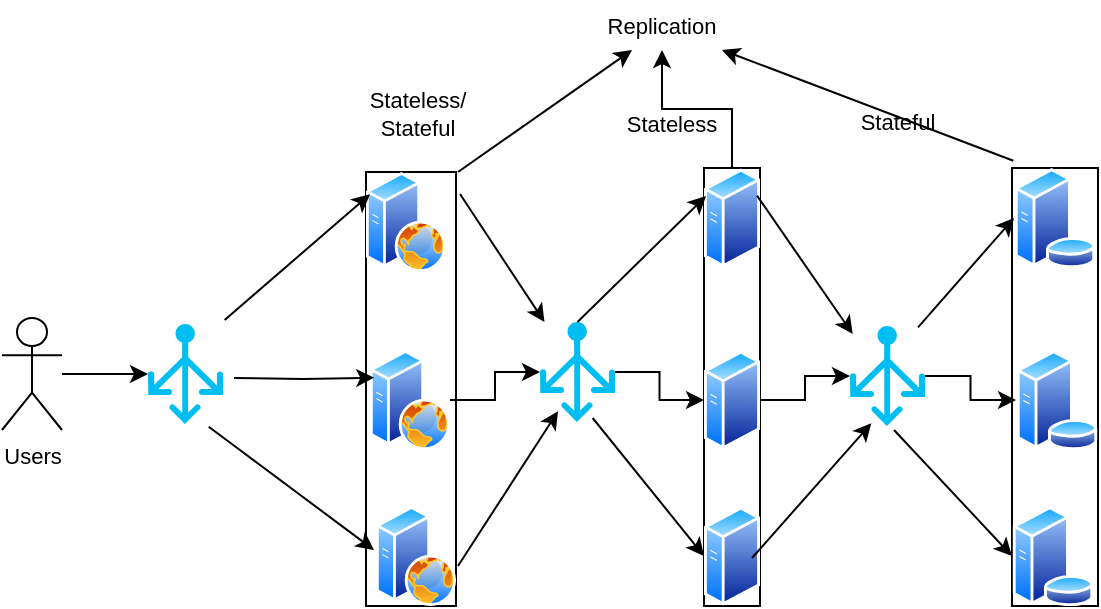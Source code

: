 <mxfile version="22.1.7" type="github">
  <diagram name="Page-1" id="4nkYNXuBp-3ZMg_789rJ">
    <mxGraphModel dx="794" dy="456" grid="1" gridSize="10" guides="1" tooltips="1" connect="1" arrows="1" fold="1" page="1" pageScale="1" pageWidth="850" pageHeight="1100" math="0" shadow="0">
      <root>
        <mxCell id="0" />
        <mxCell id="1" parent="0" />
        <mxCell id="ja2-nCNvYFSaKXGEcLIV-33" value="" style="group;strokeColor=default;" vertex="1" connectable="0" parent="1">
          <mxGeometry x="256" y="121" width="45" height="217" as="geometry" />
        </mxCell>
        <mxCell id="ja2-nCNvYFSaKXGEcLIV-3" value="" style="image;aspect=fixed;perimeter=ellipsePerimeter;html=1;align=center;shadow=0;dashed=0;spacingTop=3;image=img/lib/active_directory/web_server.svg;strokeColor=default;" vertex="1" parent="ja2-nCNvYFSaKXGEcLIV-33">
          <mxGeometry x="2" y="89" width="40" height="50" as="geometry" />
        </mxCell>
        <mxCell id="ja2-nCNvYFSaKXGEcLIV-4" value="" style="image;aspect=fixed;perimeter=ellipsePerimeter;html=1;align=center;shadow=0;dashed=0;spacingTop=3;image=img/lib/active_directory/web_server.svg;strokeColor=default;" vertex="1" parent="ja2-nCNvYFSaKXGEcLIV-33">
          <mxGeometry width="40" height="50" as="geometry" />
        </mxCell>
        <mxCell id="ja2-nCNvYFSaKXGEcLIV-5" value="" style="image;aspect=fixed;perimeter=ellipsePerimeter;html=1;align=center;shadow=0;dashed=0;spacingTop=3;image=img/lib/active_directory/web_server.svg;strokeColor=default;" vertex="1" parent="ja2-nCNvYFSaKXGEcLIV-33">
          <mxGeometry x="5" y="167" width="40" height="50" as="geometry" />
        </mxCell>
        <mxCell id="ja2-nCNvYFSaKXGEcLIV-34" value="" style="group;strokeColor=default;" vertex="1" connectable="0" parent="1">
          <mxGeometry x="425" y="119" width="28" height="219" as="geometry" />
        </mxCell>
        <mxCell id="ja2-nCNvYFSaKXGEcLIV-6" value="" style="image;aspect=fixed;perimeter=ellipsePerimeter;html=1;align=center;shadow=0;dashed=0;spacingTop=3;image=img/lib/active_directory/generic_server.svg;" vertex="1" parent="ja2-nCNvYFSaKXGEcLIV-34">
          <mxGeometry y="91" width="28.0" height="50" as="geometry" />
        </mxCell>
        <mxCell id="ja2-nCNvYFSaKXGEcLIV-7" value="" style="image;aspect=fixed;perimeter=ellipsePerimeter;html=1;align=center;shadow=0;dashed=0;spacingTop=3;image=img/lib/active_directory/generic_server.svg;" vertex="1" parent="ja2-nCNvYFSaKXGEcLIV-34">
          <mxGeometry y="169" width="28.0" height="50" as="geometry" />
        </mxCell>
        <mxCell id="ja2-nCNvYFSaKXGEcLIV-8" value="" style="image;aspect=fixed;perimeter=ellipsePerimeter;html=1;align=center;shadow=0;dashed=0;spacingTop=3;image=img/lib/active_directory/generic_server.svg;" vertex="1" parent="ja2-nCNvYFSaKXGEcLIV-34">
          <mxGeometry width="28.0" height="50" as="geometry" />
        </mxCell>
        <mxCell id="ja2-nCNvYFSaKXGEcLIV-35" value="" style="group;strokeColor=default;" vertex="1" connectable="0" parent="1">
          <mxGeometry x="579" y="119" width="43" height="219" as="geometry" />
        </mxCell>
        <mxCell id="ja2-nCNvYFSaKXGEcLIV-9" value="" style="image;aspect=fixed;perimeter=ellipsePerimeter;html=1;align=center;shadow=0;dashed=0;spacingTop=3;image=img/lib/active_directory/database_server.svg;" vertex="1" parent="ja2-nCNvYFSaKXGEcLIV-35">
          <mxGeometry x="2" y="91" width="41" height="50" as="geometry" />
        </mxCell>
        <mxCell id="ja2-nCNvYFSaKXGEcLIV-10" value="" style="image;aspect=fixed;perimeter=ellipsePerimeter;html=1;align=center;shadow=0;dashed=0;spacingTop=3;image=img/lib/active_directory/database_server.svg;" vertex="1" parent="ja2-nCNvYFSaKXGEcLIV-35">
          <mxGeometry x="1" width="41" height="50" as="geometry" />
        </mxCell>
        <mxCell id="ja2-nCNvYFSaKXGEcLIV-11" value="" style="image;aspect=fixed;perimeter=ellipsePerimeter;html=1;align=center;shadow=0;dashed=0;spacingTop=3;image=img/lib/active_directory/database_server.svg;" vertex="1" parent="ja2-nCNvYFSaKXGEcLIV-35">
          <mxGeometry y="169" width="41" height="50" as="geometry" />
        </mxCell>
        <mxCell id="ja2-nCNvYFSaKXGEcLIV-36" value="Replication" style="text;html=1;strokeColor=none;fillColor=none;align=center;verticalAlign=middle;whiteSpace=wrap;rounded=0;fontSize=11;fontFamily=Helvetica;fontColor=default;" vertex="1" parent="1">
          <mxGeometry x="374" y="35" width="60" height="25" as="geometry" />
        </mxCell>
        <mxCell id="ja2-nCNvYFSaKXGEcLIV-37" value="" style="endArrow=classic;html=1;rounded=0;labelBackgroundColor=default;strokeColor=default;align=center;verticalAlign=middle;fontFamily=Helvetica;fontSize=11;fontColor=default;shape=connector;entryX=0.25;entryY=1;entryDx=0;entryDy=0;" edge="1" parent="1" target="ja2-nCNvYFSaKXGEcLIV-36">
          <mxGeometry width="50" height="50" relative="1" as="geometry">
            <mxPoint x="302" y="121" as="sourcePoint" />
            <mxPoint x="375" y="52" as="targetPoint" />
          </mxGeometry>
        </mxCell>
        <mxCell id="ja2-nCNvYFSaKXGEcLIV-40" value="" style="edgeStyle=orthogonalEdgeStyle;shape=connector;rounded=0;orthogonalLoop=1;jettySize=auto;html=1;labelBackgroundColor=default;strokeColor=default;align=center;verticalAlign=middle;fontFamily=Helvetica;fontSize=11;fontColor=default;endArrow=classic;" edge="1" parent="1" source="ja2-nCNvYFSaKXGEcLIV-8" target="ja2-nCNvYFSaKXGEcLIV-36">
          <mxGeometry relative="1" as="geometry" />
        </mxCell>
        <mxCell id="ja2-nCNvYFSaKXGEcLIV-41" value="" style="endArrow=classic;html=1;rounded=0;labelBackgroundColor=default;strokeColor=default;align=center;verticalAlign=middle;fontFamily=Helvetica;fontSize=11;fontColor=default;shape=connector;exitX=-0.008;exitY=-0.073;exitDx=0;exitDy=0;exitPerimeter=0;entryX=1;entryY=1;entryDx=0;entryDy=0;" edge="1" parent="1" source="ja2-nCNvYFSaKXGEcLIV-10" target="ja2-nCNvYFSaKXGEcLIV-36">
          <mxGeometry width="50" height="50" relative="1" as="geometry">
            <mxPoint x="380" y="119" as="sourcePoint" />
            <mxPoint x="430" y="69" as="targetPoint" />
          </mxGeometry>
        </mxCell>
        <mxCell id="ja2-nCNvYFSaKXGEcLIV-42" value="Stateless/&lt;br&gt;Stateful" style="text;html=1;strokeColor=none;fillColor=none;align=center;verticalAlign=middle;whiteSpace=wrap;rounded=0;fontSize=11;fontFamily=Helvetica;fontColor=default;" vertex="1" parent="1">
          <mxGeometry x="252" y="77" width="60" height="30" as="geometry" />
        </mxCell>
        <mxCell id="ja2-nCNvYFSaKXGEcLIV-44" style="edgeStyle=orthogonalEdgeStyle;shape=connector;rounded=0;orthogonalLoop=1;jettySize=auto;html=1;entryX=0;entryY=0.25;entryDx=0;entryDy=0;labelBackgroundColor=default;strokeColor=default;align=center;verticalAlign=middle;fontFamily=Helvetica;fontSize=11;fontColor=default;endArrow=classic;" edge="1" parent="1" target="ja2-nCNvYFSaKXGEcLIV-3">
          <mxGeometry relative="1" as="geometry">
            <mxPoint x="190" y="224" as="sourcePoint" />
          </mxGeometry>
        </mxCell>
        <mxCell id="ja2-nCNvYFSaKXGEcLIV-51" value="" style="edgeStyle=orthogonalEdgeStyle;shape=connector;rounded=0;orthogonalLoop=1;jettySize=auto;html=1;labelBackgroundColor=default;strokeColor=default;align=center;verticalAlign=middle;fontFamily=Helvetica;fontSize=11;fontColor=default;endArrow=classic;" edge="1" parent="1" source="ja2-nCNvYFSaKXGEcLIV-43" target="ja2-nCNvYFSaKXGEcLIV-50">
          <mxGeometry relative="1" as="geometry" />
        </mxCell>
        <mxCell id="ja2-nCNvYFSaKXGEcLIV-43" value="Users" style="shape=umlActor;verticalLabelPosition=bottom;verticalAlign=top;html=1;outlineConnect=0;fontFamily=Helvetica;fontSize=11;fontColor=default;" vertex="1" parent="1">
          <mxGeometry x="74" y="194" width="30" height="56" as="geometry" />
        </mxCell>
        <mxCell id="ja2-nCNvYFSaKXGEcLIV-46" value="" style="endArrow=classic;html=1;rounded=0;labelBackgroundColor=default;strokeColor=default;align=center;verticalAlign=middle;fontFamily=Helvetica;fontSize=11;fontColor=default;shape=connector;entryX=0;entryY=0.25;entryDx=0;entryDy=0;exitX=1.022;exitY=-0.04;exitDx=0;exitDy=0;exitPerimeter=0;" edge="1" parent="1" source="ja2-nCNvYFSaKXGEcLIV-50">
          <mxGeometry width="50" height="50" relative="1" as="geometry">
            <mxPoint x="104" y="211.667" as="sourcePoint" />
            <mxPoint x="257.97" y="132.182" as="targetPoint" />
          </mxGeometry>
        </mxCell>
        <mxCell id="ja2-nCNvYFSaKXGEcLIV-47" value="" style="endArrow=classic;html=1;rounded=0;labelBackgroundColor=default;strokeColor=default;align=center;verticalAlign=middle;fontFamily=Helvetica;fontSize=11;fontColor=default;shape=connector;exitX=0.809;exitY=1.027;exitDx=0;exitDy=0;exitPerimeter=0;" edge="1" parent="1" source="ja2-nCNvYFSaKXGEcLIV-50">
          <mxGeometry width="50" height="50" relative="1" as="geometry">
            <mxPoint x="105" y="240" as="sourcePoint" />
            <mxPoint x="260" y="310" as="targetPoint" />
          </mxGeometry>
        </mxCell>
        <mxCell id="ja2-nCNvYFSaKXGEcLIV-48" value="Stateless" style="text;html=1;strokeColor=none;fillColor=none;align=center;verticalAlign=middle;whiteSpace=wrap;rounded=0;fontSize=11;fontFamily=Helvetica;fontColor=default;" vertex="1" parent="1">
          <mxGeometry x="379" y="82" width="60" height="30" as="geometry" />
        </mxCell>
        <mxCell id="ja2-nCNvYFSaKXGEcLIV-49" value="Stateful" style="text;html=1;strokeColor=none;fillColor=none;align=center;verticalAlign=middle;whiteSpace=wrap;rounded=0;fontSize=11;fontFamily=Helvetica;fontColor=default;" vertex="1" parent="1">
          <mxGeometry x="492" y="81" width="60" height="30" as="geometry" />
        </mxCell>
        <mxCell id="ja2-nCNvYFSaKXGEcLIV-50" value="" style="verticalLabelPosition=bottom;html=1;verticalAlign=top;align=center;strokeColor=none;fillColor=#00BEF2;shape=mxgraph.azure.load_balancer_generic;pointerEvents=1;fontFamily=Helvetica;fontSize=11;fontColor=default;" vertex="1" parent="1">
          <mxGeometry x="147" y="197" width="37.5" height="50" as="geometry" />
        </mxCell>
        <mxCell id="ja2-nCNvYFSaKXGEcLIV-58" value="" style="edgeStyle=orthogonalEdgeStyle;shape=connector;rounded=0;orthogonalLoop=1;jettySize=auto;html=1;labelBackgroundColor=default;strokeColor=default;align=center;verticalAlign=middle;fontFamily=Helvetica;fontSize=11;fontColor=default;endArrow=classic;" edge="1" parent="1" source="ja2-nCNvYFSaKXGEcLIV-53" target="ja2-nCNvYFSaKXGEcLIV-6">
          <mxGeometry relative="1" as="geometry" />
        </mxCell>
        <mxCell id="ja2-nCNvYFSaKXGEcLIV-53" value="" style="verticalLabelPosition=bottom;html=1;verticalAlign=top;align=center;strokeColor=none;fillColor=#00BEF2;shape=mxgraph.azure.load_balancer_generic;pointerEvents=1;fontFamily=Helvetica;fontSize=11;fontColor=default;" vertex="1" parent="1">
          <mxGeometry x="343" y="196" width="37.5" height="50" as="geometry" />
        </mxCell>
        <mxCell id="ja2-nCNvYFSaKXGEcLIV-54" value="" style="edgeStyle=orthogonalEdgeStyle;shape=connector;rounded=0;orthogonalLoop=1;jettySize=auto;html=1;labelBackgroundColor=default;strokeColor=default;align=center;verticalAlign=middle;fontFamily=Helvetica;fontSize=11;fontColor=default;endArrow=classic;" edge="1" parent="1" source="ja2-nCNvYFSaKXGEcLIV-3" target="ja2-nCNvYFSaKXGEcLIV-53">
          <mxGeometry relative="1" as="geometry" />
        </mxCell>
        <mxCell id="ja2-nCNvYFSaKXGEcLIV-55" value="" style="endArrow=classic;html=1;rounded=0;labelBackgroundColor=default;strokeColor=default;align=center;verticalAlign=middle;fontFamily=Helvetica;fontSize=11;fontColor=default;shape=connector;" edge="1" parent="1" target="ja2-nCNvYFSaKXGEcLIV-53">
          <mxGeometry width="50" height="50" relative="1" as="geometry">
            <mxPoint x="303" y="132" as="sourcePoint" />
            <mxPoint x="353" y="82" as="targetPoint" />
          </mxGeometry>
        </mxCell>
        <mxCell id="ja2-nCNvYFSaKXGEcLIV-56" value="" style="endArrow=classic;html=1;rounded=0;labelBackgroundColor=default;strokeColor=default;align=center;verticalAlign=middle;fontFamily=Helvetica;fontSize=11;fontColor=default;shape=connector;entryX=0.24;entryY=0.893;entryDx=0;entryDy=0;entryPerimeter=0;" edge="1" parent="1" target="ja2-nCNvYFSaKXGEcLIV-53">
          <mxGeometry width="50" height="50" relative="1" as="geometry">
            <mxPoint x="302" y="318" as="sourcePoint" />
            <mxPoint x="352" y="268" as="targetPoint" />
          </mxGeometry>
        </mxCell>
        <mxCell id="ja2-nCNvYFSaKXGEcLIV-57" value="" style="endArrow=classic;html=1;rounded=0;labelBackgroundColor=default;strokeColor=default;align=center;verticalAlign=middle;fontFamily=Helvetica;fontSize=11;fontColor=default;shape=connector;exitX=0.5;exitY=0;exitDx=0;exitDy=0;exitPerimeter=0;" edge="1" parent="1" source="ja2-nCNvYFSaKXGEcLIV-53">
          <mxGeometry width="50" height="50" relative="1" as="geometry">
            <mxPoint x="376" y="183" as="sourcePoint" />
            <mxPoint x="426" y="133" as="targetPoint" />
          </mxGeometry>
        </mxCell>
        <mxCell id="ja2-nCNvYFSaKXGEcLIV-59" value="" style="endArrow=classic;html=1;rounded=0;labelBackgroundColor=default;strokeColor=default;align=center;verticalAlign=middle;fontFamily=Helvetica;fontSize=11;fontColor=default;shape=connector;exitX=0.702;exitY=0.96;exitDx=0;exitDy=0;exitPerimeter=0;entryX=0;entryY=0.5;entryDx=0;entryDy=0;" edge="1" parent="1" source="ja2-nCNvYFSaKXGEcLIV-53" target="ja2-nCNvYFSaKXGEcLIV-7">
          <mxGeometry width="50" height="50" relative="1" as="geometry">
            <mxPoint x="380" y="306" as="sourcePoint" />
            <mxPoint x="430" y="256" as="targetPoint" />
          </mxGeometry>
        </mxCell>
        <mxCell id="ja2-nCNvYFSaKXGEcLIV-64" value="" style="edgeStyle=orthogonalEdgeStyle;shape=connector;rounded=0;orthogonalLoop=1;jettySize=auto;html=1;labelBackgroundColor=default;strokeColor=default;align=center;verticalAlign=middle;fontFamily=Helvetica;fontSize=11;fontColor=default;endArrow=classic;" edge="1" parent="1" source="ja2-nCNvYFSaKXGEcLIV-60" target="ja2-nCNvYFSaKXGEcLIV-9">
          <mxGeometry relative="1" as="geometry" />
        </mxCell>
        <mxCell id="ja2-nCNvYFSaKXGEcLIV-60" value="" style="verticalLabelPosition=bottom;html=1;verticalAlign=top;align=center;strokeColor=none;fillColor=#00BEF2;shape=mxgraph.azure.load_balancer_generic;pointerEvents=1;fontFamily=Helvetica;fontSize=11;fontColor=default;" vertex="1" parent="1">
          <mxGeometry x="498" y="198" width="37.5" height="50" as="geometry" />
        </mxCell>
        <mxCell id="ja2-nCNvYFSaKXGEcLIV-61" value="" style="endArrow=classic;html=1;rounded=0;labelBackgroundColor=default;strokeColor=default;align=center;verticalAlign=middle;fontFamily=Helvetica;fontSize=11;fontColor=default;shape=connector;exitX=1;exitY=0.25;exitDx=0;exitDy=0;entryX=0.036;entryY=0.08;entryDx=0;entryDy=0;entryPerimeter=0;" edge="1" parent="1" source="ja2-nCNvYFSaKXGEcLIV-8" target="ja2-nCNvYFSaKXGEcLIV-60">
          <mxGeometry width="50" height="50" relative="1" as="geometry">
            <mxPoint x="466" y="240" as="sourcePoint" />
            <mxPoint x="516" y="190" as="targetPoint" />
          </mxGeometry>
        </mxCell>
        <mxCell id="ja2-nCNvYFSaKXGEcLIV-62" value="" style="endArrow=classic;html=1;rounded=0;labelBackgroundColor=default;strokeColor=default;align=center;verticalAlign=middle;fontFamily=Helvetica;fontSize=11;fontColor=default;shape=connector;entryX=0.284;entryY=0.973;entryDx=0;entryDy=0;entryPerimeter=0;" edge="1" parent="1" target="ja2-nCNvYFSaKXGEcLIV-60">
          <mxGeometry width="50" height="50" relative="1" as="geometry">
            <mxPoint x="449" y="314" as="sourcePoint" />
            <mxPoint x="499" y="264" as="targetPoint" />
          </mxGeometry>
        </mxCell>
        <mxCell id="ja2-nCNvYFSaKXGEcLIV-63" value="" style="edgeStyle=orthogonalEdgeStyle;shape=connector;rounded=0;orthogonalLoop=1;jettySize=auto;html=1;labelBackgroundColor=default;strokeColor=default;align=center;verticalAlign=middle;fontFamily=Helvetica;fontSize=11;fontColor=default;endArrow=classic;" edge="1" parent="1" source="ja2-nCNvYFSaKXGEcLIV-6" target="ja2-nCNvYFSaKXGEcLIV-60">
          <mxGeometry relative="1" as="geometry" />
        </mxCell>
        <mxCell id="ja2-nCNvYFSaKXGEcLIV-65" value="" style="endArrow=classic;html=1;rounded=0;labelBackgroundColor=default;strokeColor=default;align=center;verticalAlign=middle;fontFamily=Helvetica;fontSize=11;fontColor=default;shape=connector;entryX=0;entryY=0.5;entryDx=0;entryDy=0;exitX=0.907;exitY=0.013;exitDx=0;exitDy=0;exitPerimeter=0;" edge="1" parent="1" source="ja2-nCNvYFSaKXGEcLIV-60" target="ja2-nCNvYFSaKXGEcLIV-10">
          <mxGeometry width="50" height="50" relative="1" as="geometry">
            <mxPoint x="516" y="187" as="sourcePoint" />
            <mxPoint x="566" y="137" as="targetPoint" />
          </mxGeometry>
        </mxCell>
        <mxCell id="ja2-nCNvYFSaKXGEcLIV-66" value="" style="endArrow=classic;html=1;rounded=0;labelBackgroundColor=default;strokeColor=default;align=center;verticalAlign=middle;fontFamily=Helvetica;fontSize=11;fontColor=default;shape=connector;entryX=0;entryY=0.5;entryDx=0;entryDy=0;" edge="1" parent="1" target="ja2-nCNvYFSaKXGEcLIV-11">
          <mxGeometry width="50" height="50" relative="1" as="geometry">
            <mxPoint x="520" y="250" as="sourcePoint" />
            <mxPoint x="566" y="190" as="targetPoint" />
          </mxGeometry>
        </mxCell>
      </root>
    </mxGraphModel>
  </diagram>
</mxfile>
